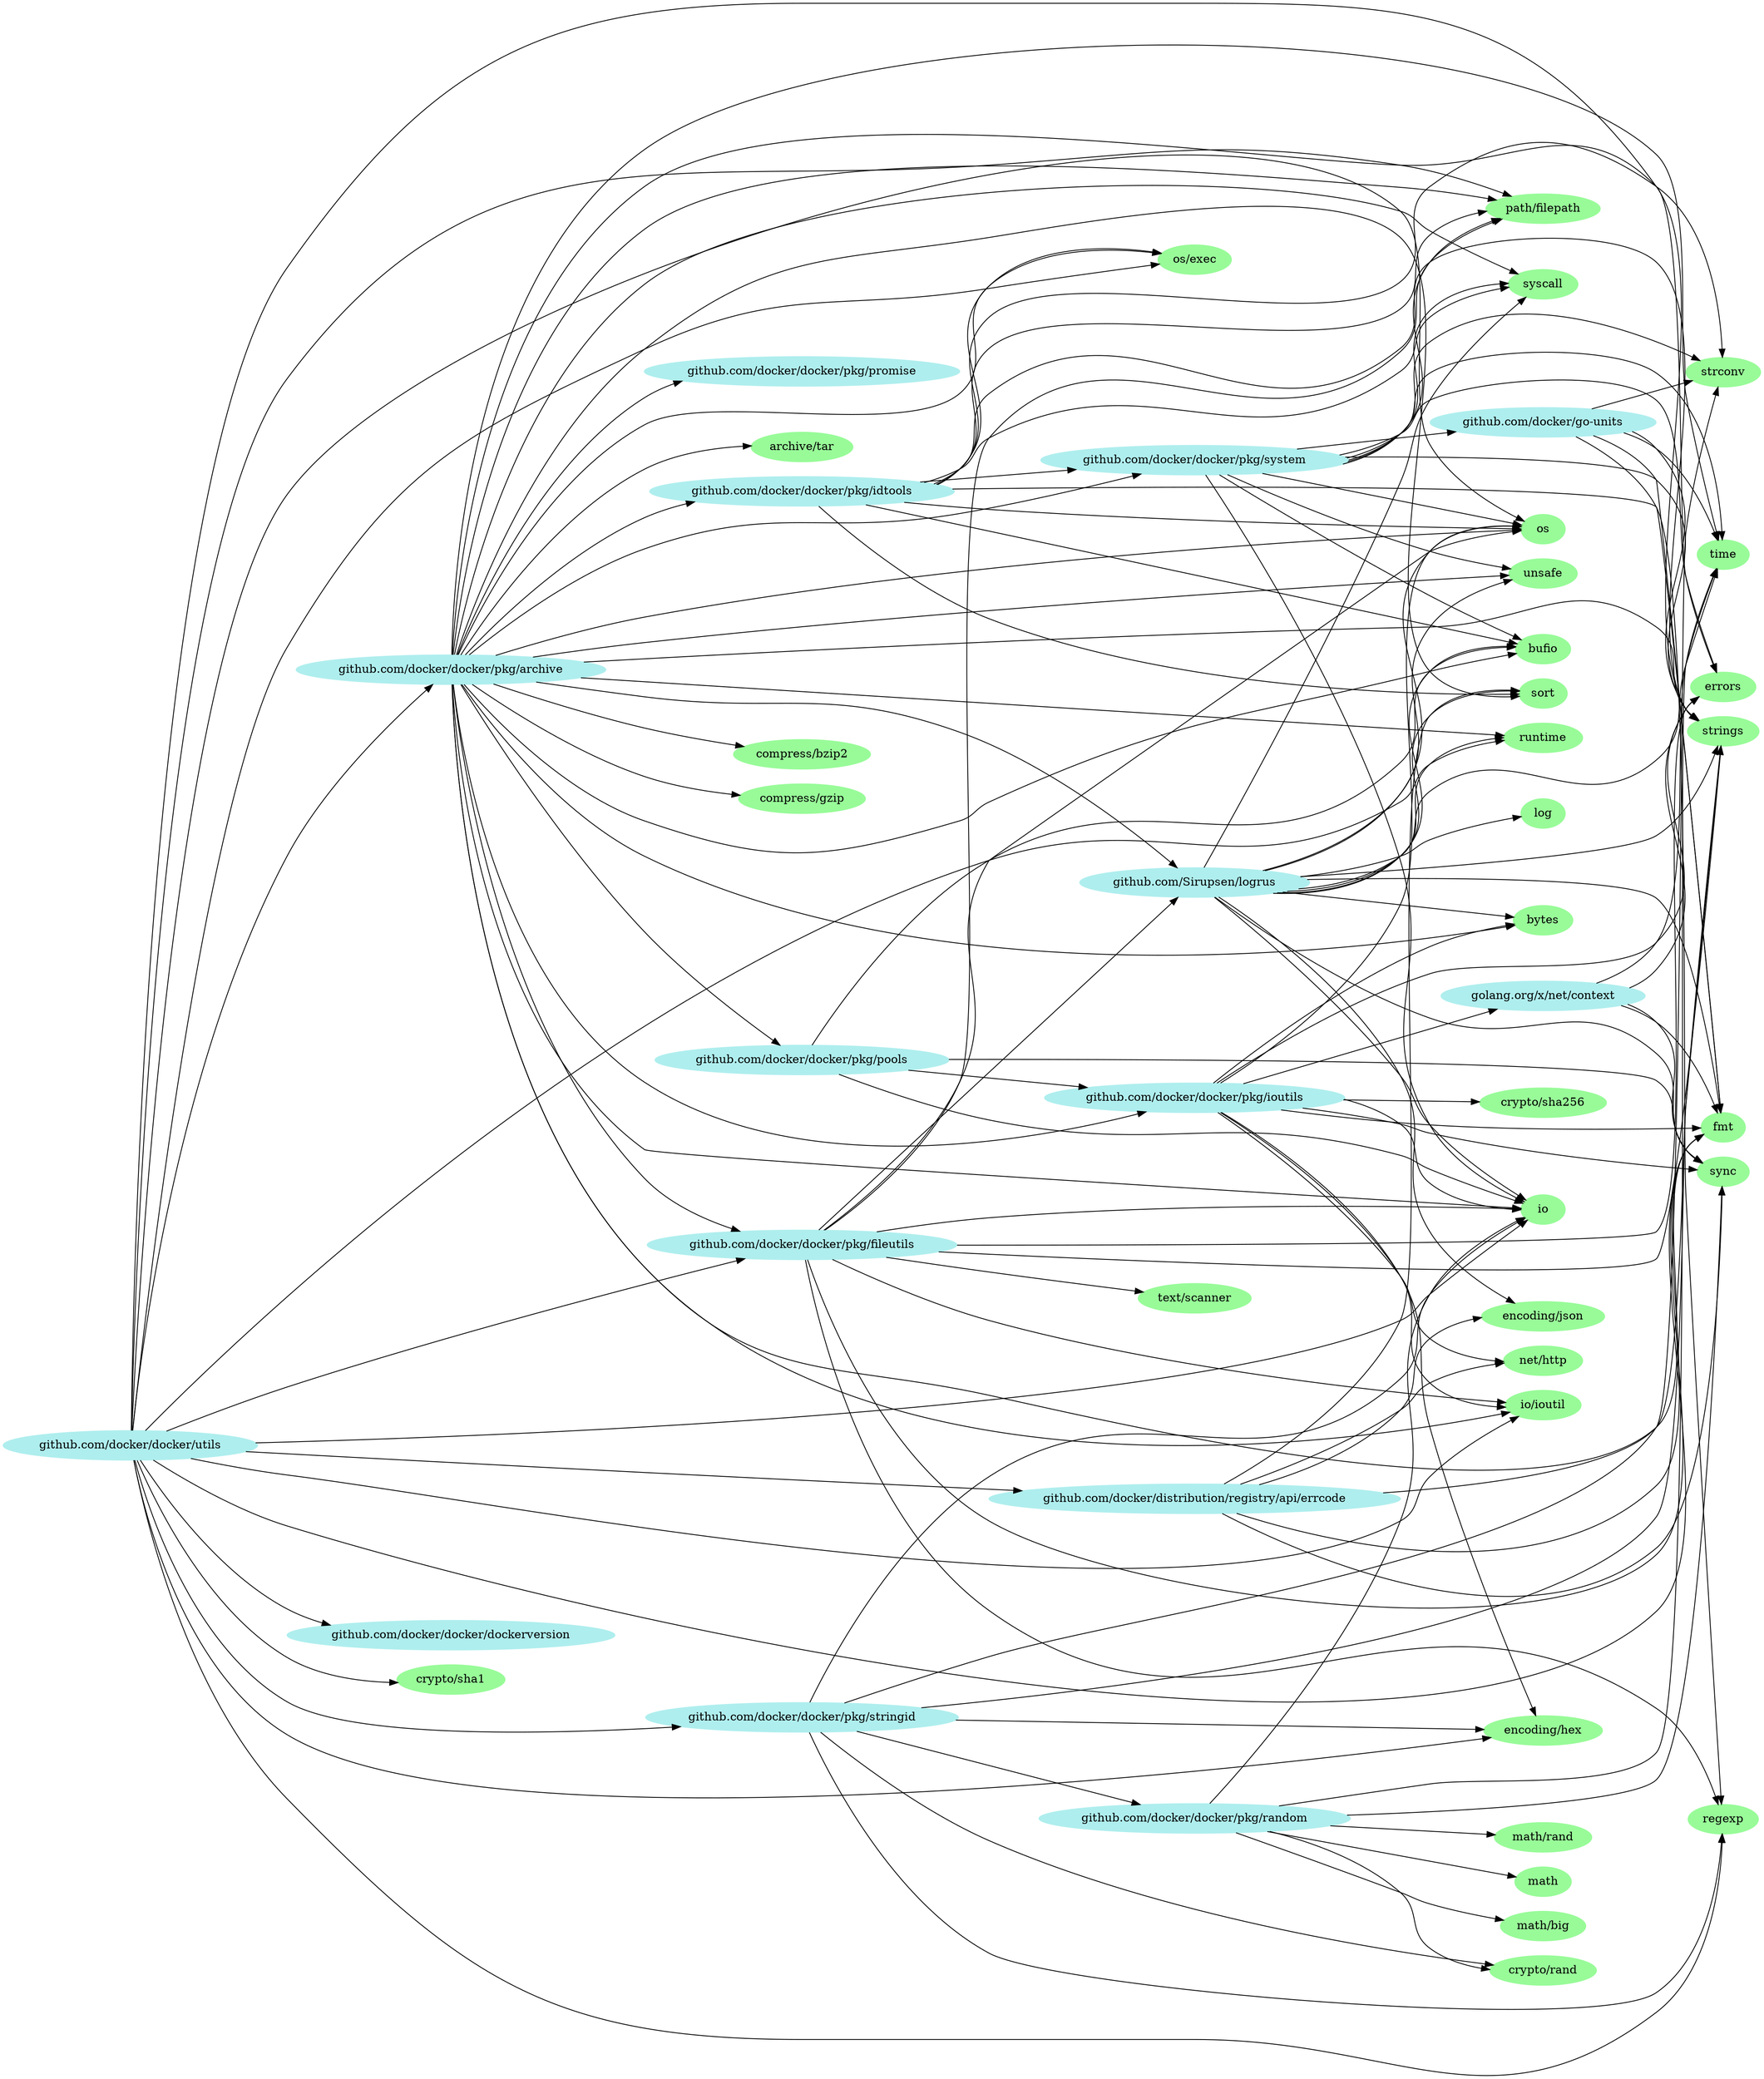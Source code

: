 digraph godep {
rankdir="LR"
0 [label="crypto/rand" style="filled" color="palegreen"];
1 [label="math" style="filled" color="palegreen"];
2 [label="encoding/json" style="filled" color="palegreen"];
3 [label="github.com/docker/docker/pkg/archive" style="filled" color="paleturquoise"];
3 -> 4;
3 -> 5;
3 -> 6;
3 -> 7;
3 -> 8;
3 -> 9;
3 -> 10;
3 -> 11;
3 -> 12;
3 -> 13;
3 -> 14;
3 -> 15;
3 -> 16;
3 -> 17;
3 -> 18;
3 -> 19;
3 -> 20;
3 -> 21;
3 -> 22;
3 -> 23;
3 -> 24;
3 -> 25;
3 -> 26;
3 -> 27;
3 -> 28;
22 [label="path/filepath" style="filled" color="palegreen"];
29 [label="github.com/docker/go-units" style="filled" color="paleturquoise"];
29 -> 10;
29 -> 30;
29 -> 31;
29 -> 25;
29 -> 27;
21 [label="os/exec" style="filled" color="palegreen"];
28 [label="unsafe" style="filled" color="palegreen"];
30 [label="regexp" style="filled" color="palegreen"];
13 [label="github.com/docker/docker/pkg/idtools" style="filled" color="paleturquoise"];
13 -> 5;
13 -> 10;
13 -> 17;
13 -> 20;
13 -> 21;
13 -> 22;
13 -> 24;
13 -> 31;
13 -> 25;
13 -> 26;
32 [label="net/http" style="filled" color="palegreen"];
25 [label="strings" style="filled" color="palegreen"];
33 [label="github.com/docker/docker/dockerversion" style="filled" color="paleturquoise"];
11 [label="github.com/Sirupsen/logrus" style="filled" color="paleturquoise"];
11 -> 5;
11 -> 6;
11 -> 2;
11 -> 10;
11 -> 18;
11 -> 34;
11 -> 20;
11 -> 23;
11 -> 24;
11 -> 25;
11 -> 35;
11 -> 26;
11 -> 27;
11 -> 28;
26 [label="syscall" style="filled" color="palegreen"];
15 [label="github.com/docker/docker/pkg/pools" style="filled" color="paleturquoise"];
15 -> 5;
15 -> 14;
15 -> 18;
15 -> 35;
31 [label="strconv" style="filled" color="palegreen"];
36 [label="math/big" style="filled" color="palegreen"];
35 [label="sync" style="filled" color="palegreen"];
9 [label="errors" style="filled" color="palegreen"];
18 [label="io" style="filled" color="palegreen"];
12 [label="github.com/docker/docker/pkg/fileutils" style="filled" color="paleturquoise"];
12 -> 9;
12 -> 10;
12 -> 11;
12 -> 18;
12 -> 19;
12 -> 20;
12 -> 22;
12 -> 30;
12 -> 25;
12 -> 37;
19 [label="io/ioutil" style="filled" color="palegreen"];
38 [label="crypto/sha1" style="filled" color="palegreen"];
23 [label="runtime" style="filled" color="palegreen"];
39 [label="math/rand" style="filled" color="palegreen"];
6 [label="bytes" style="filled" color="palegreen"];
34 [label="log" style="filled" color="palegreen"];
37 [label="text/scanner" style="filled" color="palegreen"];
16 [label="github.com/docker/docker/pkg/promise" style="filled" color="paleturquoise"];
40 [label="github.com/docker/docker/pkg/stringid" style="filled" color="paleturquoise"];
40 -> 0;
40 -> 41;
40 -> 42;
40 -> 18;
40 -> 30;
40 -> 31;
40 -> 25;
7 [label="compress/bzip2" style="filled" color="palegreen"];
27 [label="time" style="filled" color="palegreen"];
43 [label="golang.org/x/net/context" style="filled" color="paleturquoise"];
43 -> 9;
43 -> 10;
43 -> 35;
43 -> 27;
20 [label="os" style="filled" color="palegreen"];
14 [label="github.com/docker/docker/pkg/ioutils" style="filled" color="paleturquoise"];
14 -> 6;
14 -> 44;
14 -> 41;
14 -> 9;
14 -> 10;
14 -> 43;
14 -> 18;
14 -> 19;
14 -> 32;
14 -> 20;
14 -> 35;
42 [label="github.com/docker/docker/pkg/random" style="filled" color="paleturquoise"];
42 -> 0;
42 -> 18;
42 -> 1;
42 -> 36;
42 -> 39;
42 -> 35;
42 -> 27;
41 [label="encoding/hex" style="filled" color="palegreen"];
24 [label="sort" style="filled" color="palegreen"];
4 [label="archive/tar" style="filled" color="palegreen"];
5 [label="bufio" style="filled" color="palegreen"];
8 [label="compress/gzip" style="filled" color="palegreen"];
45 [label="github.com/docker/docker/utils" style="filled" color="paleturquoise"];
45 -> 38;
45 -> 41;
45 -> 10;
45 -> 46;
45 -> 33;
45 -> 3;
45 -> 12;
45 -> 40;
45 -> 18;
45 -> 19;
45 -> 20;
45 -> 21;
45 -> 22;
45 -> 30;
45 -> 23;
45 -> 25;
10 [label="fmt" style="filled" color="palegreen"];
46 [label="github.com/docker/distribution/registry/api/errcode" style="filled" color="paleturquoise"];
46 -> 2;
46 -> 10;
46 -> 32;
46 -> 24;
46 -> 25;
46 -> 35;
17 [label="github.com/docker/docker/pkg/system" style="filled" color="paleturquoise"];
17 -> 5;
17 -> 9;
17 -> 29;
17 -> 18;
17 -> 20;
17 -> 22;
17 -> 31;
17 -> 25;
17 -> 26;
17 -> 27;
17 -> 28;
44 [label="crypto/sha256" style="filled" color="palegreen"];
}
